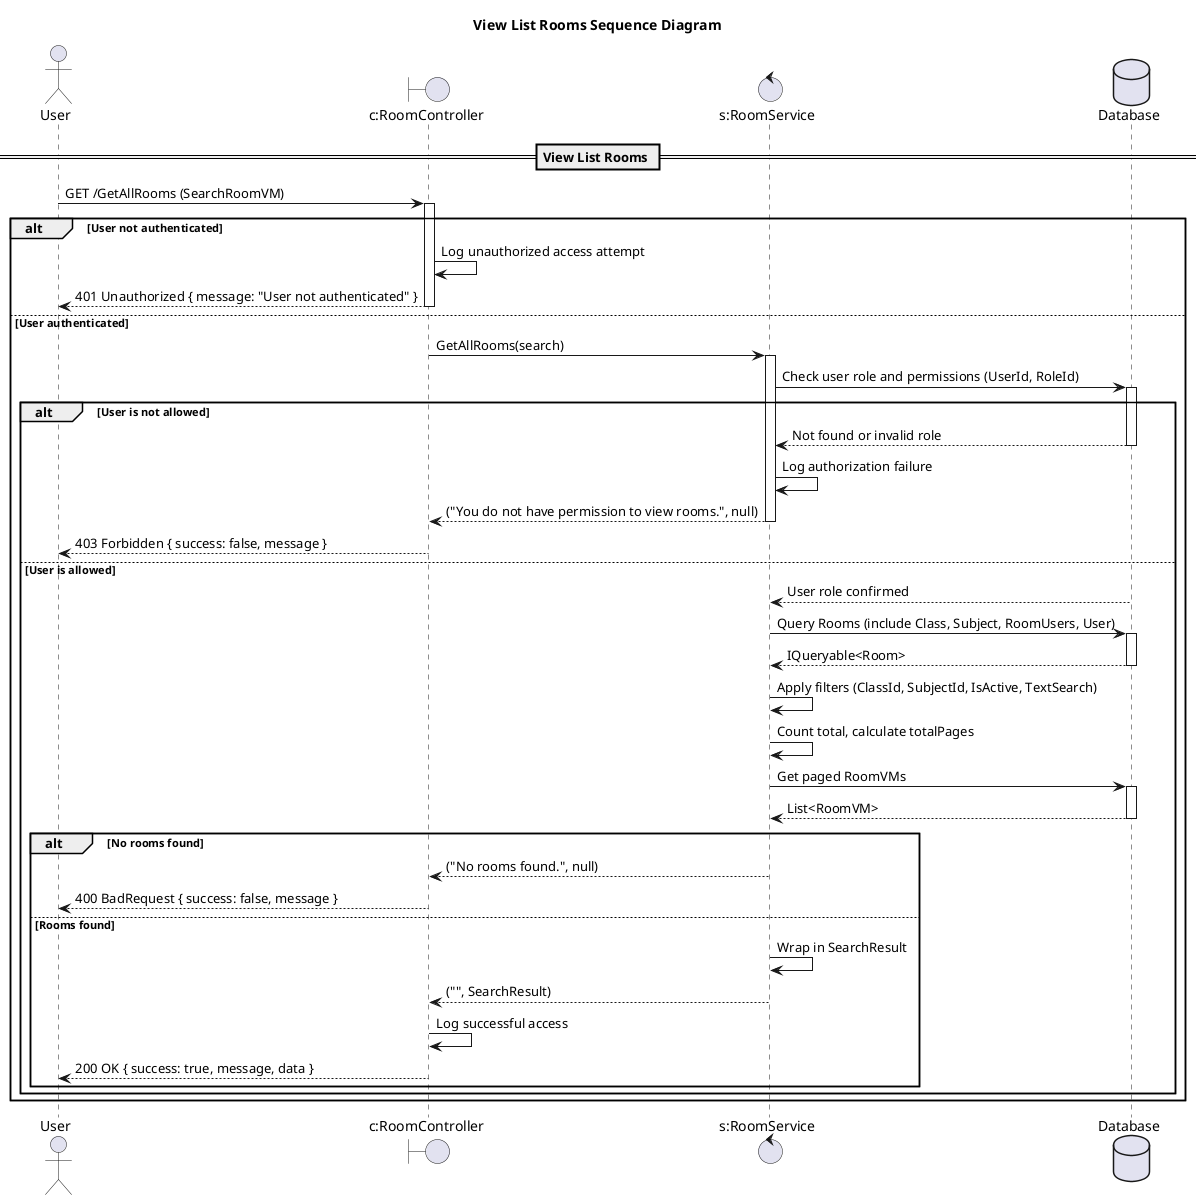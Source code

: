 @startuml

title View List Rooms Sequence Diagram

actor "User" as Client
boundary "c:RoomController" as Controller
control "s:RoomService" as Service
database "Database" as DB

== View List Rooms ==

Client -> Controller: GET /GetAllRooms (SearchRoomVM)
activate Controller

alt User not authenticated
    Controller -> Controller: Log unauthorized access attempt
    Controller --> Client: 401 Unauthorized { message: "User not authenticated" }
    deactivate Controller
else User authenticated
    Controller -> Service: GetAllRooms(search)
    activate Service

    Service -> DB: Check user role and permissions (UserId, RoleId)
    activate DB
    alt User is not allowed
        DB --> Service: Not found or invalid role
        deactivate DB
        Service -> Service: Log authorization failure
        Service --> Controller: ("You do not have permission to view rooms.", null)
        deactivate Service
        Controller --> Client: 403 Forbidden { success: false, message }
        deactivate Controller
    else User is allowed
        DB --> Service: User role confirmed
        deactivate DB

        Service -> DB: Query Rooms (include Class, Subject, RoomUsers, User)
        activate DB
        DB --> Service: IQueryable<Room>
        deactivate DB

        Service -> Service: Apply filters (ClassId, SubjectId, IsActive, TextSearch)
        Service -> Service: Count total, calculate totalPages
        Service -> DB: Get paged RoomVMs
        activate DB
        DB --> Service: List<RoomVM>
        deactivate DB

        alt No rooms found
            Service --> Controller: ("No rooms found.", null)
            deactivate Service
            Controller --> Client: 400 BadRequest { success: false, message }
            deactivate Controller
        else Rooms found
            Service -> Service: Wrap in SearchResult
            Service --> Controller: ("", SearchResult)
            deactivate Service
            Controller -> Controller: Log successful access
            Controller --> Client: 200 OK { success: true, message, data }
            deactivate Controller
        end alt
    end
end

@enduml 